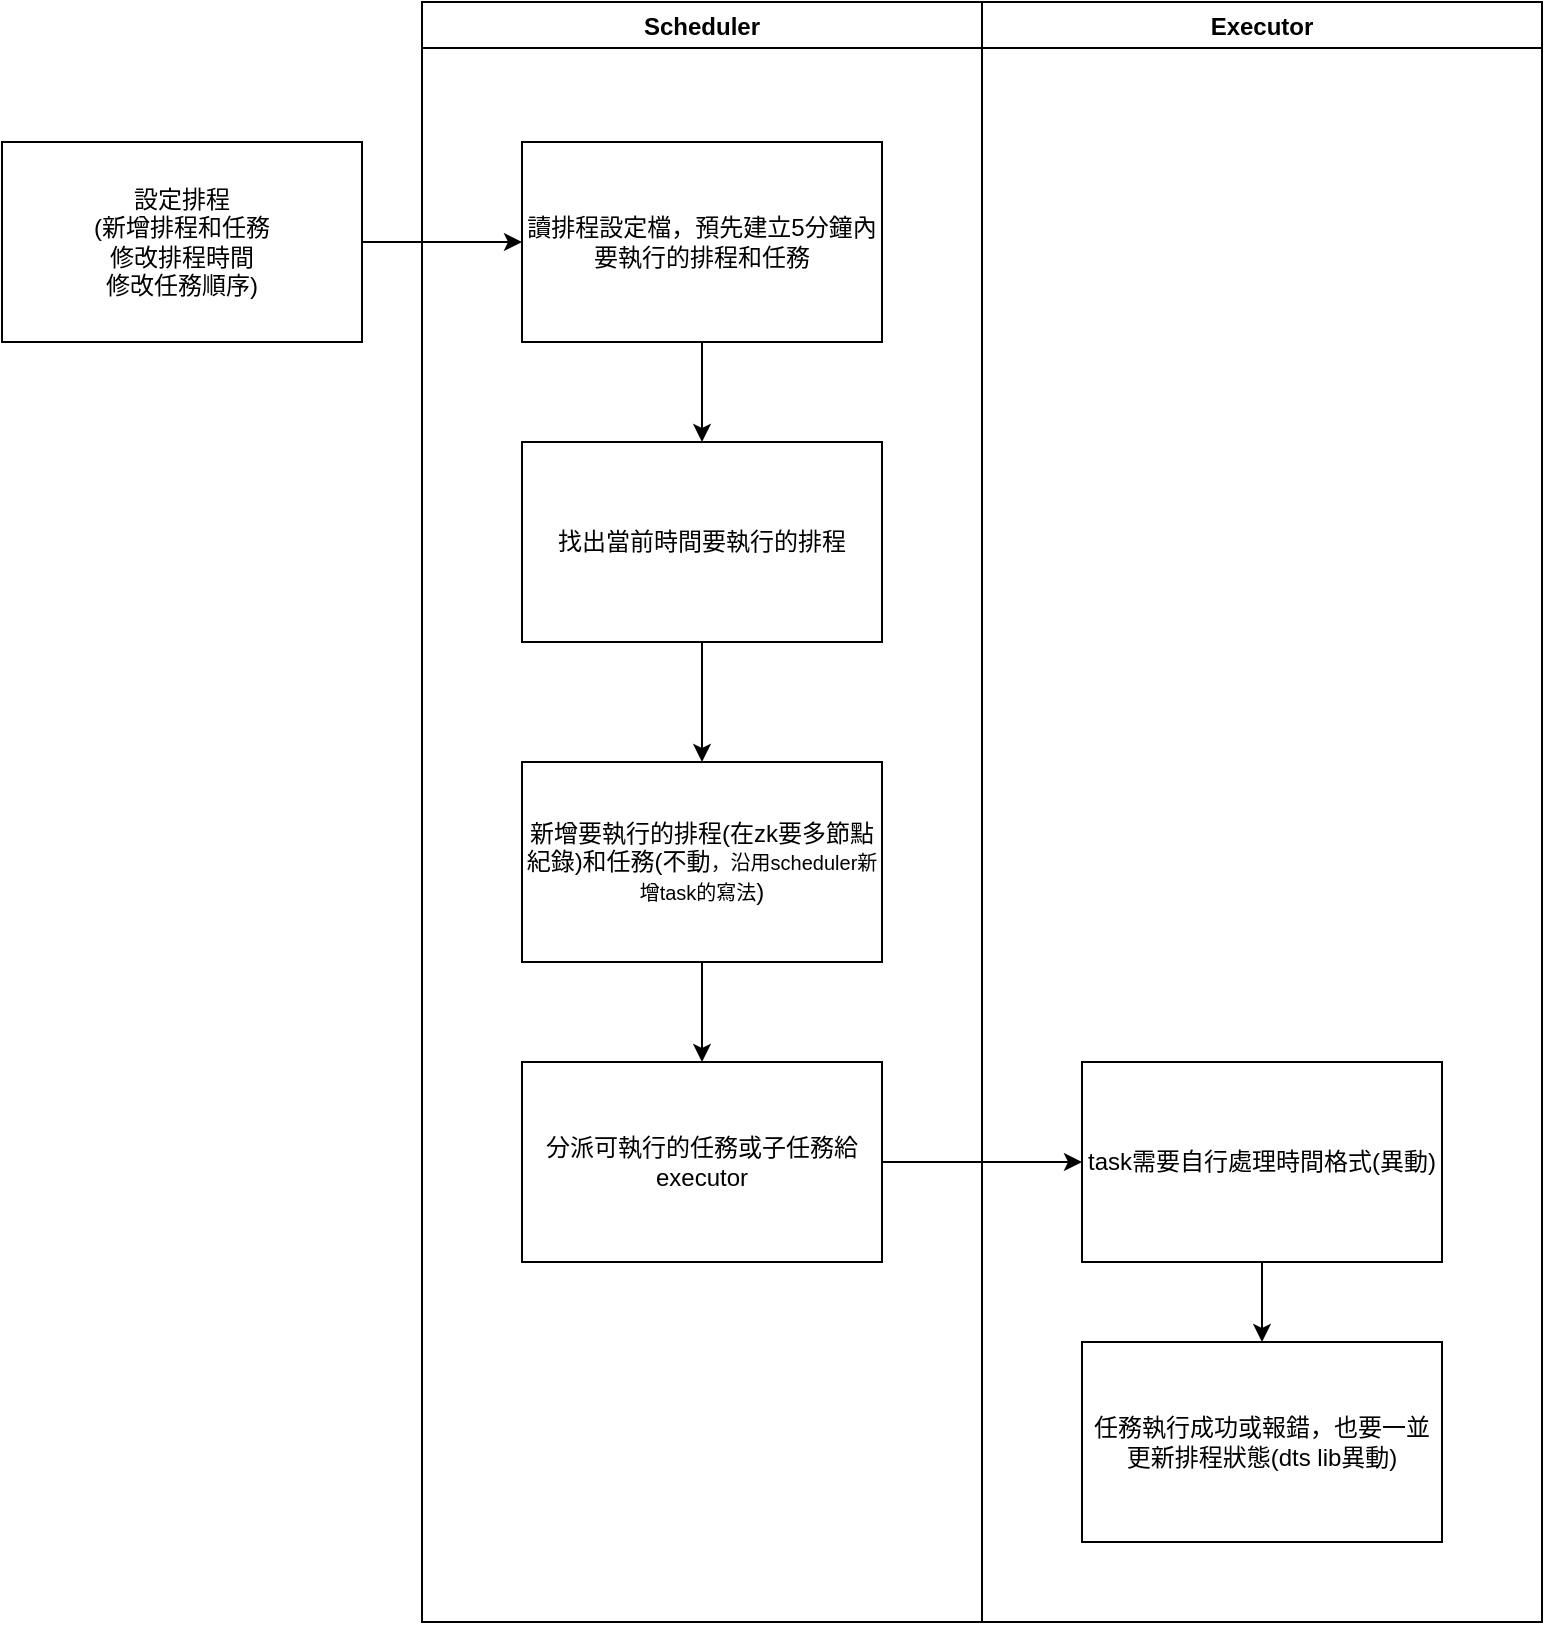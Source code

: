 <mxfile version="20.2.7" type="github">
  <diagram id="C5RBs43oDa-KdzZeNtuy" name="Page-1">
    <mxGraphModel dx="946" dy="614" grid="1" gridSize="10" guides="1" tooltips="1" connect="1" arrows="1" fold="1" page="1" pageScale="1" pageWidth="827" pageHeight="1169" math="0" shadow="0">
      <root>
        <mxCell id="WIyWlLk6GJQsqaUBKTNV-0" />
        <mxCell id="WIyWlLk6GJQsqaUBKTNV-1" parent="WIyWlLk6GJQsqaUBKTNV-0" />
        <mxCell id="-wXGV9FdKNR8jGR-43K8-2" value="" style="edgeStyle=orthogonalEdgeStyle;rounded=0;orthogonalLoop=1;jettySize=auto;html=1;" edge="1" parent="WIyWlLk6GJQsqaUBKTNV-1">
          <mxGeometry relative="1" as="geometry">
            <mxPoint x="260" y="160" as="sourcePoint" />
            <mxPoint x="340" y="160" as="targetPoint" />
          </mxGeometry>
        </mxCell>
        <mxCell id="-wXGV9FdKNR8jGR-43K8-8" value="Scheduler" style="swimlane;" vertex="1" parent="WIyWlLk6GJQsqaUBKTNV-1">
          <mxGeometry x="290" y="40" width="280" height="810" as="geometry" />
        </mxCell>
        <mxCell id="-wXGV9FdKNR8jGR-43K8-5" value="" style="edgeStyle=orthogonalEdgeStyle;rounded=0;orthogonalLoop=1;jettySize=auto;html=1;" edge="1" parent="-wXGV9FdKNR8jGR-43K8-8">
          <mxGeometry relative="1" as="geometry">
            <mxPoint x="140" y="170" as="sourcePoint" />
            <mxPoint x="140" y="220" as="targetPoint" />
          </mxGeometry>
        </mxCell>
        <mxCell id="-wXGV9FdKNR8jGR-43K8-7" value="" style="edgeStyle=orthogonalEdgeStyle;rounded=0;orthogonalLoop=1;jettySize=auto;html=1;" edge="1" parent="-wXGV9FdKNR8jGR-43K8-8">
          <mxGeometry relative="1" as="geometry">
            <mxPoint x="140" y="320" as="sourcePoint" />
            <mxPoint x="140" y="380" as="targetPoint" />
          </mxGeometry>
        </mxCell>
        <mxCell id="nHwzkVIhxY35iqRa4D00-3" value="讀排程設定檔，預先建立5分鐘內要執行的排程和任務" style="rounded=0;whiteSpace=wrap;html=1;strokeColor=default;" vertex="1" parent="-wXGV9FdKNR8jGR-43K8-8">
          <mxGeometry x="50" y="70" width="180" height="100" as="geometry" />
        </mxCell>
        <mxCell id="nHwzkVIhxY35iqRa4D00-4" value="找出當前時間要執行的排程" style="rounded=0;whiteSpace=wrap;html=1;strokeColor=default;" vertex="1" parent="-wXGV9FdKNR8jGR-43K8-8">
          <mxGeometry x="50" y="220" width="180" height="100" as="geometry" />
        </mxCell>
        <mxCell id="nHwzkVIhxY35iqRa4D00-5" value="新增要執行的排程(在zk要多節點紀錄)和任務(不動&lt;span style=&quot;font-size: 10px;&quot;&gt;，沿用scheduler新增task的寫法&lt;/span&gt;)" style="rounded=0;whiteSpace=wrap;html=1;strokeColor=default;" vertex="1" parent="-wXGV9FdKNR8jGR-43K8-8">
          <mxGeometry x="50" y="380" width="180" height="100" as="geometry" />
        </mxCell>
        <mxCell id="nHwzkVIhxY35iqRa4D00-25" value="分派可執行的任務或子任務給executor" style="rounded=0;whiteSpace=wrap;html=1;strokeColor=default;" vertex="1" parent="-wXGV9FdKNR8jGR-43K8-8">
          <mxGeometry x="50" y="530" width="180" height="100" as="geometry" />
        </mxCell>
        <mxCell id="nHwzkVIhxY35iqRa4D00-26" value="" style="edgeStyle=orthogonalEdgeStyle;rounded=0;orthogonalLoop=1;jettySize=auto;html=1;" edge="1" parent="-wXGV9FdKNR8jGR-43K8-8" source="nHwzkVIhxY35iqRa4D00-5" target="nHwzkVIhxY35iqRa4D00-25">
          <mxGeometry relative="1" as="geometry" />
        </mxCell>
        <mxCell id="nHwzkVIhxY35iqRa4D00-2" value="設定排程&lt;br&gt;(新增排程和任務&lt;br&gt;修改排程時間&lt;br&gt;修改任務順序)" style="rounded=0;whiteSpace=wrap;html=1;strokeColor=default;" vertex="1" parent="WIyWlLk6GJQsqaUBKTNV-1">
          <mxGeometry x="80" y="110" width="180" height="100" as="geometry" />
        </mxCell>
        <mxCell id="nHwzkVIhxY35iqRa4D00-11" value="Executor" style="swimlane;" vertex="1" parent="WIyWlLk6GJQsqaUBKTNV-1">
          <mxGeometry x="570" y="40" width="280" height="810" as="geometry" />
        </mxCell>
        <mxCell id="nHwzkVIhxY35iqRa4D00-20" value="" style="edgeStyle=orthogonalEdgeStyle;rounded=0;orthogonalLoop=1;jettySize=auto;html=1;" edge="1" parent="nHwzkVIhxY35iqRa4D00-11" source="nHwzkVIhxY35iqRa4D00-17" target="nHwzkVIhxY35iqRa4D00-19">
          <mxGeometry relative="1" as="geometry" />
        </mxCell>
        <mxCell id="nHwzkVIhxY35iqRa4D00-19" value="任務執行成功或報錯，也要一並更新排程狀態(dts lib異動)" style="whiteSpace=wrap;html=1;rounded=0;" vertex="1" parent="nHwzkVIhxY35iqRa4D00-11">
          <mxGeometry x="50" y="670" width="180" height="100" as="geometry" />
        </mxCell>
        <mxCell id="nHwzkVIhxY35iqRa4D00-17" value="task需要自行處理時間格式(異動)" style="whiteSpace=wrap;html=1;rounded=0;" vertex="1" parent="nHwzkVIhxY35iqRa4D00-11">
          <mxGeometry x="50" y="530" width="180" height="100" as="geometry" />
        </mxCell>
        <mxCell id="nHwzkVIhxY35iqRa4D00-27" style="edgeStyle=orthogonalEdgeStyle;rounded=0;orthogonalLoop=1;jettySize=auto;html=1;exitX=1;exitY=0.5;exitDx=0;exitDy=0;entryX=0;entryY=0.5;entryDx=0;entryDy=0;" edge="1" parent="WIyWlLk6GJQsqaUBKTNV-1" source="nHwzkVIhxY35iqRa4D00-25" target="nHwzkVIhxY35iqRa4D00-17">
          <mxGeometry relative="1" as="geometry" />
        </mxCell>
      </root>
    </mxGraphModel>
  </diagram>
</mxfile>
